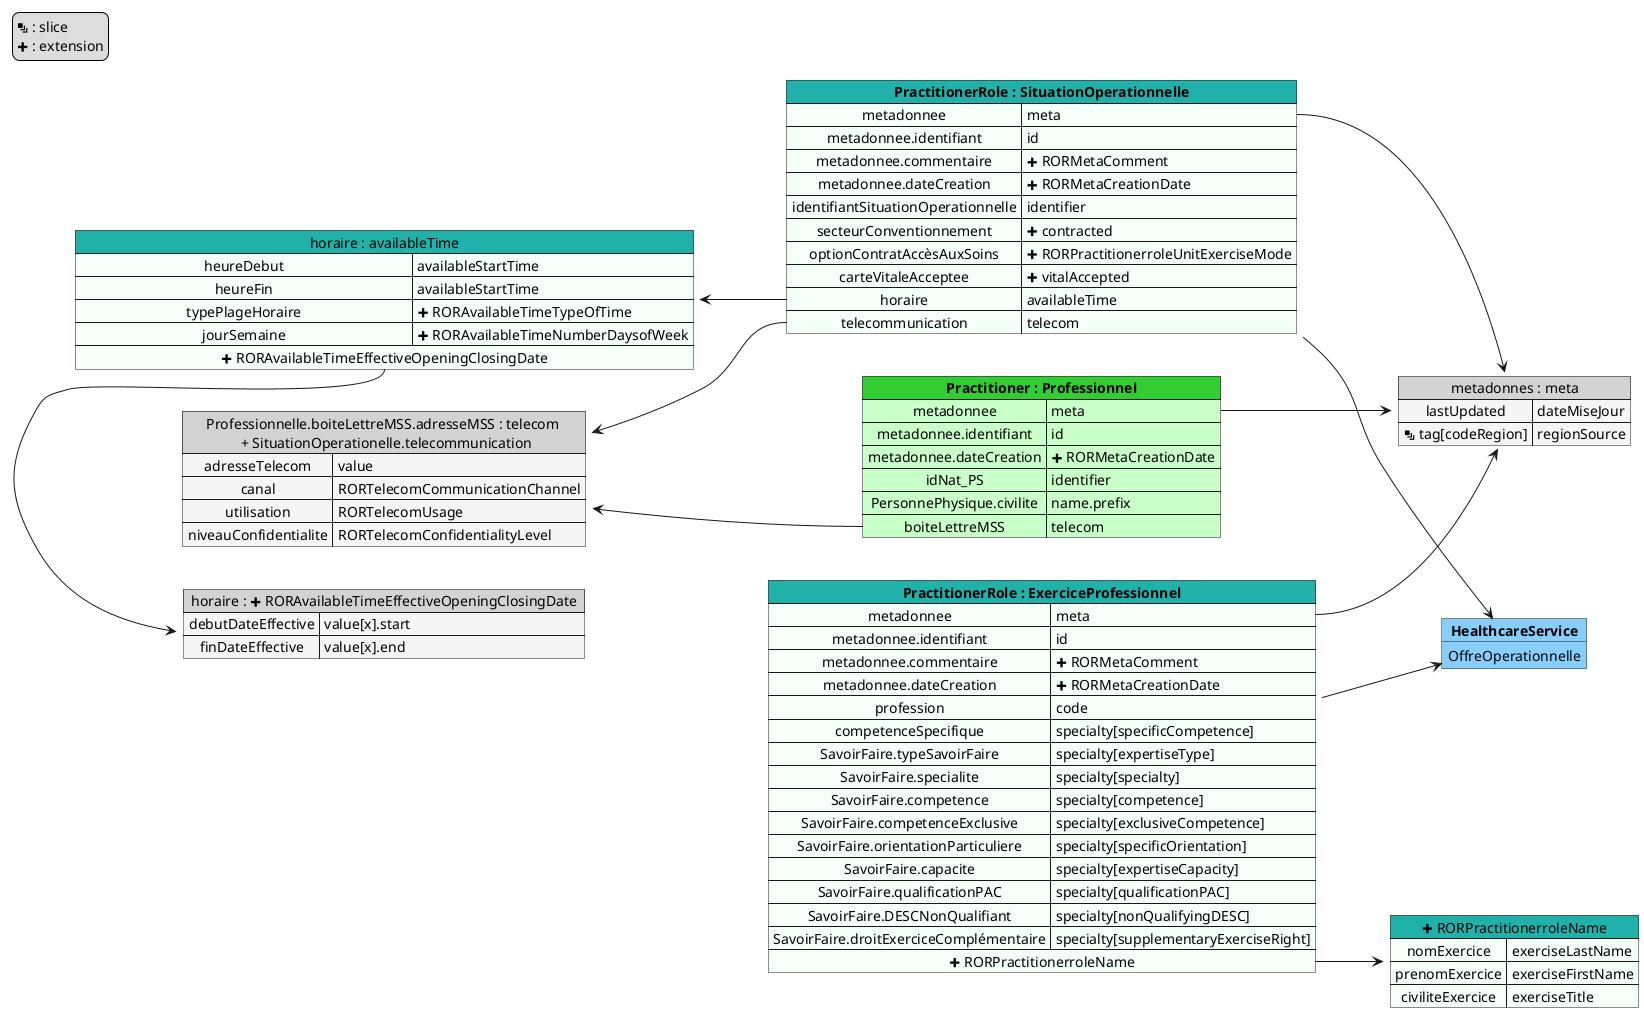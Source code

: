 @startuml mapping-Practitioner-PractitionerRole

left to right direction

legend top left
  <&layers> : slice
  <&plus> : extension
endlegend


map "metadonnes : meta" as meta #back:WhiteSmoke;header:LightGrey {
    lastUpdated => dateMiseJour 
    <&layers> tag[codeRegion] => regionSource
}

map "Professionnelle.boiteLettreMSS.adresseMSS : telecom \n + SituationOperationelle.telecommunication" as telecom #back:WhiteSmoke;header:LightGray {
    adresseTelecom => value
    canal => RORTelecomCommunicationChannel
    utilisation => RORTelecomUsage
    niveauConfidentialite => RORTelecomConfidentialityLevel
}

map "<&plus> RORPractitionerroleName" as RORPractitionerroleName #back:MintCream;header:LightSeaGreen {
    nomExercice => exerciseLastName
    prenomExercice => exerciseFirstName
    civiliteExercice => exerciseTitle
}

map "horaire : <&plus> RORAvailableTimeEffectiveOpeningClosingDate" as RORAvailableTimeEffectiveOpeningClosingDate #back:WhiteSmoke;header:LightGray {
    debutDateEffective => value[x].start
    finDateEffective => value[x].end
}

map "horaire : availableTime" as availableTime #back:MintCream;header:LightSeaGreen {
    heureDebut => availableStartTime
    heureFin => availableStartTime
    typePlageHoraire => <&plus> RORAvailableTimeTypeOfTime
    jourSemaine => <&plus> RORAvailableTimeNumberDaysofWeek
    <&plus> RORAvailableTimeEffectiveOpeningClosingDate *-> RORAvailableTimeEffectiveOpeningClosingDate
}


map "**Practitioner : Professionnel**" as P #back:TECHNOLOGY;header:LimeGreen {
    metadonnee => meta 
    metadonnee.identifiant => id
    metadonnee.dateCreation => <&plus> RORMetaCreationDate
    idNat_PS => identifier
    PersonnePhysique.civilite => name.prefix
    boiteLettreMSS => telecom 
}

map "**PractitionerRole : ExerciceProfessionnel**" as EP #back:MintCream;header:LightSeaGreen {
    metadonnee => meta 
    metadonnee.identifiant => id
    metadonnee.commentaire => <&plus> RORMetaComment
    metadonnee.dateCreation => <&plus> RORMetaCreationDate
    profession => code
    competenceSpecifique => specialty[specificCompetence]
    SavoirFaire.typeSavoirFaire => specialty[expertiseType]
    SavoirFaire.specialite => specialty[specialty]
    SavoirFaire.competence => specialty[competence]
    SavoirFaire.competenceExclusive => specialty[exclusiveCompetence]
    SavoirFaire.orientationParticuliere => specialty[specificOrientation]
    SavoirFaire.capacite => specialty[expertiseCapacity]
    SavoirFaire.qualificationPAC => specialty[qualificationPAC]
    SavoirFaire.DESCNonQualifiant => specialty[nonQualifyingDESC]
    SavoirFaire.droitExerciceComplémentaire => specialty[supplementaryExerciseRight]
    <&plus> RORPractitionerroleName *--> RORPractitionerroleName
}

map "**PractitionerRole : SituationOperationnelle**" as SO #back:MintCream;header:LightSeaGreen {
    metadonnee => meta 
    metadonnee.identifiant => id
    metadonnee.commentaire => <&plus> RORMetaComment
    metadonnee.dateCreation => <&plus> RORMetaCreationDate
    identifiantSituationOperationnelle => identifier
    secteurConventionnement => <&plus> contracted
    optionContratAccèsAuxSoins => <&plus> optionCAS
    carteVitaleAcceptee => <&plus> vitalAccepted
    optionContratAccèsAuxSoins => <&plus> RORPractitionerroleUnitExerciseMode
    horaire => availableTime
    telecommunication => telecom 
}

P::metadonnee --> meta
EP::metadonnee --> meta
SO::metadonnee --> meta
telecom <-- P::boiteLettreMSS
telecom <-- SO::telecommunication
availableTime <-- SO::horaire


object "**HealthcareService**" as HS #LightSkyBlue {
    OffreOperationnelle
}

EP --> HS
SO --> HS

@enduml